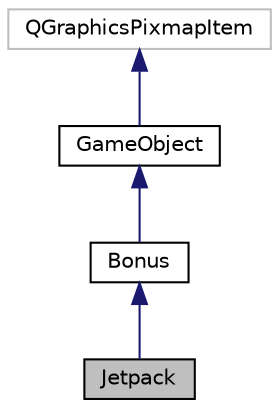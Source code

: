 digraph "Jetpack"
{
 // LATEX_PDF_SIZE
  edge [fontname="Helvetica",fontsize="10",labelfontname="Helvetica",labelfontsize="10"];
  node [fontname="Helvetica",fontsize="10",shape=record];
  Node1 [label="Jetpack",height=0.2,width=0.4,color="black", fillcolor="grey75", style="filled", fontcolor="black",tooltip=" "];
  Node2 -> Node1 [dir="back",color="midnightblue",fontsize="10",style="solid"];
  Node2 [label="Bonus",height=0.2,width=0.4,color="black", fillcolor="white", style="filled",URL="$class_bonus.html",tooltip=" "];
  Node3 -> Node2 [dir="back",color="midnightblue",fontsize="10",style="solid"];
  Node3 [label="GameObject",height=0.2,width=0.4,color="black", fillcolor="white", style="filled",URL="$class_game_object.html",tooltip=" "];
  Node4 -> Node3 [dir="back",color="midnightblue",fontsize="10",style="solid"];
  Node4 [label="QGraphicsPixmapItem",height=0.2,width=0.4,color="grey75", fillcolor="white", style="filled",tooltip=" "];
}
